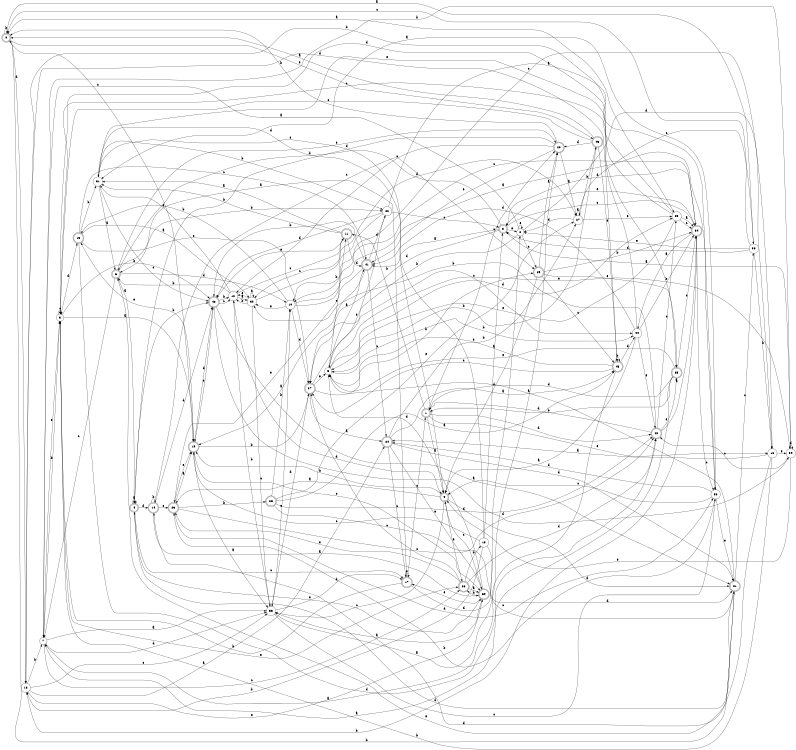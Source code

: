 digraph n37_9 {
__start0 [label="" shape="none"];

rankdir=LR;
size="8,5";

s0 [style="rounded,filled", color="black", fillcolor="white" shape="doublecircle", label="0"];
s1 [style="rounded,filled", color="black", fillcolor="white" shape="doublecircle", label="1"];
s2 [style="filled", color="black", fillcolor="white" shape="circle", label="2"];
s3 [style="filled", color="black", fillcolor="white" shape="circle", label="3"];
s4 [style="rounded,filled", color="black", fillcolor="white" shape="doublecircle", label="4"];
s5 [style="filled", color="black", fillcolor="white" shape="circle", label="5"];
s6 [style="rounded,filled", color="black", fillcolor="white" shape="doublecircle", label="6"];
s7 [style="filled", color="black", fillcolor="white" shape="circle", label="7"];
s8 [style="rounded,filled", color="black", fillcolor="white" shape="doublecircle", label="8"];
s9 [style="rounded,filled", color="black", fillcolor="white" shape="doublecircle", label="9"];
s10 [style="filled", color="black", fillcolor="white" shape="circle", label="10"];
s11 [style="rounded,filled", color="black", fillcolor="white" shape="doublecircle", label="11"];
s12 [style="filled", color="black", fillcolor="white" shape="circle", label="12"];
s13 [style="filled", color="black", fillcolor="white" shape="circle", label="13"];
s14 [style="rounded,filled", color="black", fillcolor="white" shape="doublecircle", label="14"];
s15 [style="rounded,filled", color="black", fillcolor="white" shape="doublecircle", label="15"];
s16 [style="filled", color="black", fillcolor="white" shape="circle", label="16"];
s17 [style="rounded,filled", color="black", fillcolor="white" shape="doublecircle", label="17"];
s18 [style="filled", color="black", fillcolor="white" shape="circle", label="18"];
s19 [style="rounded,filled", color="black", fillcolor="white" shape="doublecircle", label="19"];
s20 [style="rounded,filled", color="black", fillcolor="white" shape="doublecircle", label="20"];
s21 [style="rounded,filled", color="black", fillcolor="white" shape="doublecircle", label="21"];
s22 [style="filled", color="black", fillcolor="white" shape="circle", label="22"];
s23 [style="rounded,filled", color="black", fillcolor="white" shape="doublecircle", label="23"];
s24 [style="rounded,filled", color="black", fillcolor="white" shape="doublecircle", label="24"];
s25 [style="filled", color="black", fillcolor="white" shape="circle", label="25"];
s26 [style="rounded,filled", color="black", fillcolor="white" shape="doublecircle", label="26"];
s27 [style="filled", color="black", fillcolor="white" shape="circle", label="27"];
s28 [style="rounded,filled", color="black", fillcolor="white" shape="doublecircle", label="28"];
s29 [style="rounded,filled", color="black", fillcolor="white" shape="doublecircle", label="29"];
s30 [style="rounded,filled", color="black", fillcolor="white" shape="doublecircle", label="30"];
s31 [style="filled", color="black", fillcolor="white" shape="circle", label="31"];
s32 [style="filled", color="black", fillcolor="white" shape="circle", label="32"];
s33 [style="filled", color="black", fillcolor="white" shape="circle", label="33"];
s34 [style="rounded,filled", color="black", fillcolor="white" shape="doublecircle", label="34"];
s35 [style="rounded,filled", color="black", fillcolor="white" shape="doublecircle", label="35"];
s36 [style="filled", color="black", fillcolor="white" shape="circle", label="36"];
s37 [style="rounded,filled", color="black", fillcolor="white" shape="doublecircle", label="37"];
s38 [style="filled", color="black", fillcolor="white" shape="circle", label="38"];
s39 [style="filled", color="black", fillcolor="white" shape="circle", label="39"];
s40 [style="rounded,filled", color="black", fillcolor="white" shape="doublecircle", label="40"];
s41 [style="rounded,filled", color="black", fillcolor="white" shape="doublecircle", label="41"];
s42 [style="rounded,filled", color="black", fillcolor="white" shape="doublecircle", label="42"];
s43 [style="rounded,filled", color="black", fillcolor="white" shape="doublecircle", label="43"];
s44 [style="filled", color="black", fillcolor="white" shape="circle", label="44"];
s45 [style="rounded,filled", color="black", fillcolor="white" shape="doublecircle", label="45"];
s0 -> s25 [label="a"];
s0 -> s0 [label="b"];
s0 -> s19 [label="c"];
s0 -> s13 [label="d"];
s0 -> s43 [label="e"];
s1 -> s9 [label="a"];
s1 -> s11 [label="b"];
s1 -> s20 [label="c"];
s1 -> s40 [label="d"];
s1 -> s16 [label="e"];
s2 -> s7 [label="a"];
s2 -> s37 [label="b"];
s2 -> s29 [label="c"];
s2 -> s16 [label="d"];
s2 -> s2 [label="e"];
s3 -> s19 [label="a"];
s3 -> s42 [label="b"];
s3 -> s3 [label="c"];
s3 -> s15 [label="d"];
s3 -> s26 [label="e"];
s4 -> s4 [label="a"];
s4 -> s42 [label="b"];
s4 -> s17 [label="c"];
s4 -> s14 [label="d"];
s4 -> s30 [label="e"];
s5 -> s41 [label="a"];
s5 -> s44 [label="b"];
s5 -> s11 [label="c"];
s5 -> s25 [label="d"];
s5 -> s39 [label="e"];
s6 -> s4 [label="a"];
s6 -> s22 [label="b"];
s6 -> s7 [label="c"];
s6 -> s10 [label="d"];
s6 -> s20 [label="e"];
s7 -> s33 [label="a"];
s7 -> s3 [label="b"];
s7 -> s26 [label="c"];
s7 -> s33 [label="d"];
s7 -> s3 [label="e"];
s8 -> s41 [label="a"];
s8 -> s6 [label="b"];
s8 -> s34 [label="c"];
s8 -> s37 [label="d"];
s8 -> s2 [label="e"];
s9 -> s23 [label="a"];
s9 -> s19 [label="b"];
s9 -> s33 [label="c"];
s9 -> s21 [label="d"];
s9 -> s26 [label="e"];
s10 -> s36 [label="a"];
s10 -> s15 [label="b"];
s10 -> s34 [label="c"];
s10 -> s37 [label="d"];
s10 -> s32 [label="e"];
s11 -> s31 [label="a"];
s11 -> s31 [label="b"];
s11 -> s32 [label="c"];
s11 -> s41 [label="d"];
s11 -> s42 [label="e"];
s12 -> s32 [label="a"];
s12 -> s6 [label="b"];
s12 -> s11 [label="c"];
s12 -> s9 [label="d"];
s12 -> s31 [label="e"];
s13 -> s24 [label="a"];
s13 -> s7 [label="b"];
s13 -> s33 [label="c"];
s13 -> s45 [label="d"];
s13 -> s30 [label="e"];
s14 -> s30 [label="a"];
s14 -> s14 [label="b"];
s14 -> s29 [label="c"];
s14 -> s42 [label="d"];
s14 -> s23 [label="e"];
s15 -> s32 [label="a"];
s15 -> s31 [label="b"];
s15 -> s41 [label="c"];
s15 -> s40 [label="d"];
s15 -> s37 [label="e"];
s16 -> s24 [label="a"];
s16 -> s3 [label="b"];
s16 -> s10 [label="c"];
s16 -> s14 [label="d"];
s16 -> s39 [label="e"];
s17 -> s6 [label="a"];
s17 -> s3 [label="b"];
s17 -> s1 [label="c"];
s17 -> s2 [label="d"];
s17 -> s17 [label="e"];
s18 -> s8 [label="a"];
s18 -> s13 [label="b"];
s18 -> s19 [label="c"];
s18 -> s21 [label="d"];
s18 -> s31 [label="e"];
s19 -> s33 [label="a"];
s19 -> s37 [label="b"];
s19 -> s30 [label="c"];
s19 -> s42 [label="d"];
s19 -> s15 [label="e"];
s20 -> s27 [label="a"];
s20 -> s0 [label="b"];
s20 -> s12 [label="c"];
s20 -> s4 [label="d"];
s20 -> s41 [label="e"];
s21 -> s5 [label="a"];
s21 -> s0 [label="b"];
s21 -> s38 [label="c"];
s21 -> s4 [label="d"];
s21 -> s6 [label="e"];
s22 -> s36 [label="a"];
s22 -> s10 [label="b"];
s22 -> s8 [label="c"];
s22 -> s42 [label="d"];
s22 -> s5 [label="e"];
s23 -> s19 [label="a"];
s23 -> s28 [label="b"];
s23 -> s40 [label="c"];
s23 -> s36 [label="d"];
s23 -> s19 [label="e"];
s24 -> s45 [label="a"];
s24 -> s27 [label="b"];
s24 -> s17 [label="c"];
s24 -> s21 [label="d"];
s24 -> s30 [label="e"];
s25 -> s34 [label="a"];
s25 -> s13 [label="b"];
s25 -> s34 [label="c"];
s25 -> s3 [label="d"];
s25 -> s5 [label="e"];
s26 -> s30 [label="a"];
s26 -> s18 [label="b"];
s26 -> s37 [label="c"];
s26 -> s40 [label="d"];
s26 -> s23 [label="e"];
s27 -> s27 [label="a"];
s27 -> s43 [label="b"];
s27 -> s38 [label="c"];
s27 -> s2 [label="d"];
s27 -> s25 [label="e"];
s28 -> s45 [label="a"];
s28 -> s10 [label="b"];
s28 -> s21 [label="c"];
s28 -> s40 [label="d"];
s28 -> s27 [label="e"];
s29 -> s20 [label="a"];
s29 -> s34 [label="b"];
s29 -> s45 [label="c"];
s29 -> s9 [label="d"];
s29 -> s35 [label="e"];
s30 -> s33 [label="a"];
s30 -> s26 [label="b"];
s30 -> s9 [label="c"];
s30 -> s5 [label="d"];
s30 -> s17 [label="e"];
s31 -> s6 [label="a"];
s31 -> s22 [label="b"];
s31 -> s42 [label="c"];
s31 -> s9 [label="d"];
s31 -> s35 [label="e"];
s32 -> s32 [label="a"];
s32 -> s12 [label="b"];
s32 -> s33 [label="c"];
s32 -> s27 [label="d"];
s32 -> s12 [label="e"];
s33 -> s20 [label="a"];
s33 -> s12 [label="b"];
s33 -> s36 [label="c"];
s33 -> s17 [label="d"];
s33 -> s10 [label="e"];
s34 -> s44 [label="a"];
s34 -> s13 [label="b"];
s34 -> s36 [label="c"];
s34 -> s8 [label="d"];
s34 -> s8 [label="e"];
s35 -> s7 [label="a"];
s35 -> s1 [label="b"];
s35 -> s34 [label="c"];
s35 -> s1 [label="d"];
s35 -> s5 [label="e"];
s36 -> s31 [label="a"];
s36 -> s23 [label="b"];
s36 -> s9 [label="c"];
s36 -> s24 [label="d"];
s36 -> s21 [label="e"];
s37 -> s24 [label="a"];
s37 -> s29 [label="b"];
s37 -> s44 [label="c"];
s37 -> s33 [label="d"];
s37 -> s5 [label="e"];
s38 -> s0 [label="a"];
s38 -> s16 [label="b"];
s38 -> s0 [label="c"];
s38 -> s8 [label="d"];
s38 -> s2 [label="e"];
s39 -> s8 [label="a"];
s39 -> s7 [label="b"];
s39 -> s40 [label="c"];
s39 -> s39 [label="d"];
s39 -> s9 [label="e"];
s40 -> s34 [label="a"];
s40 -> s32 [label="b"];
s40 -> s25 [label="c"];
s40 -> s1 [label="d"];
s40 -> s35 [label="e"];
s41 -> s19 [label="a"];
s41 -> s42 [label="b"];
s41 -> s24 [label="c"];
s41 -> s22 [label="d"];
s41 -> s23 [label="e"];
s42 -> s21 [label="a"];
s42 -> s12 [label="b"];
s42 -> s12 [label="c"];
s42 -> s39 [label="d"];
s42 -> s19 [label="e"];
s43 -> s0 [label="a"];
s43 -> s5 [label="b"];
s43 -> s3 [label="c"];
s43 -> s20 [label="d"];
s43 -> s45 [label="e"];
s44 -> s9 [label="a"];
s44 -> s34 [label="b"];
s44 -> s3 [label="c"];
s44 -> s41 [label="d"];
s44 -> s40 [label="e"];
s45 -> s7 [label="a"];
s45 -> s45 [label="b"];
s45 -> s37 [label="c"];
s45 -> s44 [label="d"];
s45 -> s5 [label="e"];

}